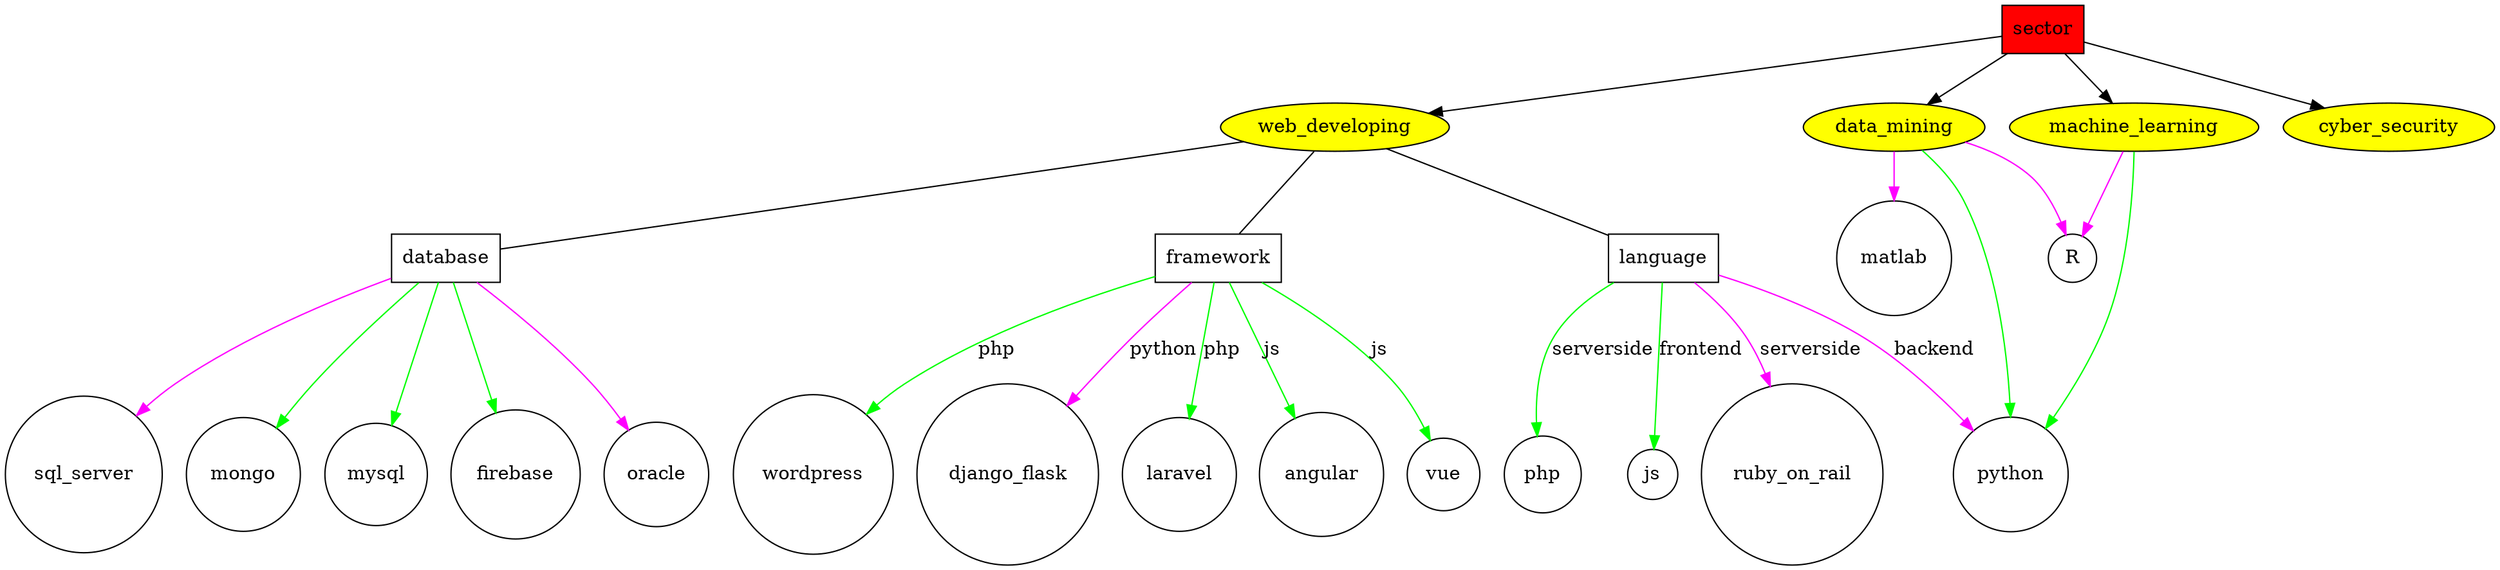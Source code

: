 digraph docWho{

node [shape=box]; sector [fillcolor="red", style="filled"];
node [shape=oval]; web_developing  [fillcolor="yellow", style="filled"]; data_mining  [fillcolor="yellow", style="filled"]; machine_learning  [fillcolor="yellow", style="filled"]; cyber_security  [fillcolor="yellow", style="filled"];
node [shape=circle]; php,js,python,ruby_on_rail;
node [shape=circle]; python;R;matlab;
node [shape=circle]; mysql,mongo,firebase,oracle,sql_server;
node [shape=circle]; laravel,angular,vue,wordpress,django_flask;
node [shape=box];language;
node [shape=box];database;
node [shape=box];framework;
sector->web_developing;
sector->data_mining;
sector->machine_learning;
sector->cyber_security;
web_developing->language [dir=none];
web_developing->database[dir=none];
web_developing->framework[dir=none];
language->php [label="serverside", color="green"];
language->js [label="frontend", color="green"];
language->python [label="backend", color="magenta"];
language->ruby_on_rail [label="serverside", color="magenta"];
database->mysql  [color="green"];
database->mongo [color="green"];
database->firebase [color="green"];
database->oracle [color="magenta"];
database->sql_server [color="magenta"];
framework->laravel [label="php", color="green"];
framework->angular [label="js", color="green"];
framework->vue [label="js", color="green"];
framework->wordpress [label="php", color="green"];
framework->django_flask [label="python", color="magenta"];
data_mining->python  [color="green"];
data_mining->R [color="magenta"];
data_mining->matlab [color="magenta"];
machine_learning->python [color="green"];
machine_learning->R [color="magenta"];

}